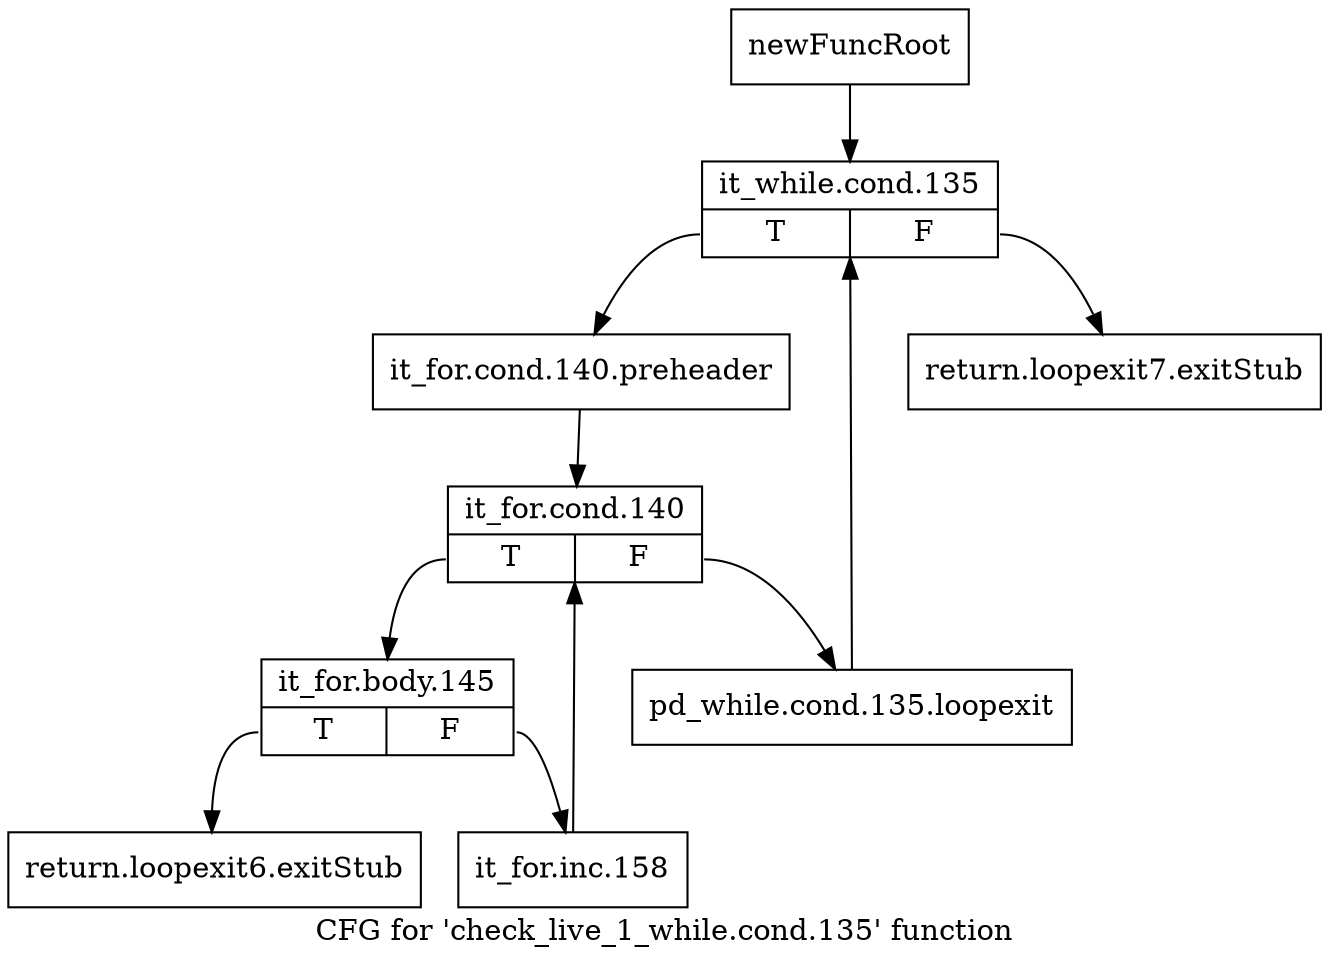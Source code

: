 digraph "CFG for 'check_live_1_while.cond.135' function" {
	label="CFG for 'check_live_1_while.cond.135' function";

	Node0xc215740 [shape=record,label="{newFuncRoot}"];
	Node0xc215740 -> Node0xc215830;
	Node0xc215790 [shape=record,label="{return.loopexit7.exitStub}"];
	Node0xc2157e0 [shape=record,label="{return.loopexit6.exitStub}"];
	Node0xc215830 [shape=record,label="{it_while.cond.135|{<s0>T|<s1>F}}"];
	Node0xc215830:s0 -> Node0xc215880;
	Node0xc215830:s1 -> Node0xc215790;
	Node0xc215880 [shape=record,label="{it_for.cond.140.preheader}"];
	Node0xc215880 -> Node0xc2158d0;
	Node0xc2158d0 [shape=record,label="{it_for.cond.140|{<s0>T|<s1>F}}"];
	Node0xc2158d0:s0 -> Node0xc215970;
	Node0xc2158d0:s1 -> Node0xc215920;
	Node0xc215920 [shape=record,label="{pd_while.cond.135.loopexit}"];
	Node0xc215920 -> Node0xc215830;
	Node0xc215970 [shape=record,label="{it_for.body.145|{<s0>T|<s1>F}}"];
	Node0xc215970:s0 -> Node0xc2157e0;
	Node0xc215970:s1 -> Node0xc2159c0;
	Node0xc2159c0 [shape=record,label="{it_for.inc.158}"];
	Node0xc2159c0 -> Node0xc2158d0;
}
